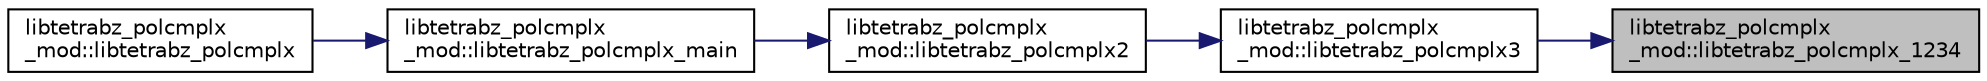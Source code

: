digraph "libtetrabz_polcmplx_mod::libtetrabz_polcmplx_1234"
{
 // LATEX_PDF_SIZE
  edge [fontname="Helvetica",fontsize="10",labelfontname="Helvetica",labelfontsize="10"];
  node [fontname="Helvetica",fontsize="10",shape=record];
  rankdir="RL";
  Node1 [label="libtetrabz_polcmplx\l_mod::libtetrabz_polcmplx_1234",height=0.2,width=0.4,color="black", fillcolor="grey75", style="filled", fontcolor="black",tooltip=" "];
  Node1 -> Node2 [dir="back",color="midnightblue",fontsize="10",style="solid",fontname="Helvetica"];
  Node2 [label="libtetrabz_polcmplx\l_mod::libtetrabz_polcmplx3",height=0.2,width=0.4,color="black", fillcolor="white", style="filled",URL="$namespacelibtetrabz__polcmplx__mod.html#a13826ddae4717b73289f6bd0bd8a83ad",tooltip=" "];
  Node2 -> Node3 [dir="back",color="midnightblue",fontsize="10",style="solid",fontname="Helvetica"];
  Node3 [label="libtetrabz_polcmplx\l_mod::libtetrabz_polcmplx2",height=0.2,width=0.4,color="black", fillcolor="white", style="filled",URL="$namespacelibtetrabz__polcmplx__mod.html#aebb4320b6be485d29f977d92703d5406",tooltip=" "];
  Node3 -> Node4 [dir="back",color="midnightblue",fontsize="10",style="solid",fontname="Helvetica"];
  Node4 [label="libtetrabz_polcmplx\l_mod::libtetrabz_polcmplx_main",height=0.2,width=0.4,color="black", fillcolor="white", style="filled",URL="$namespacelibtetrabz__polcmplx__mod.html#a303cfea5055930f1e7ae4238a9a8f0ec",tooltip=" "];
  Node4 -> Node5 [dir="back",color="midnightblue",fontsize="10",style="solid",fontname="Helvetica"];
  Node5 [label="libtetrabz_polcmplx\l_mod::libtetrabz_polcmplx",height=0.2,width=0.4,color="black", fillcolor="white", style="filled",URL="$namespacelibtetrabz__polcmplx__mod.html#a73bf8fbec1f14bacdd14c57df3fb1498",tooltip=" "];
}
